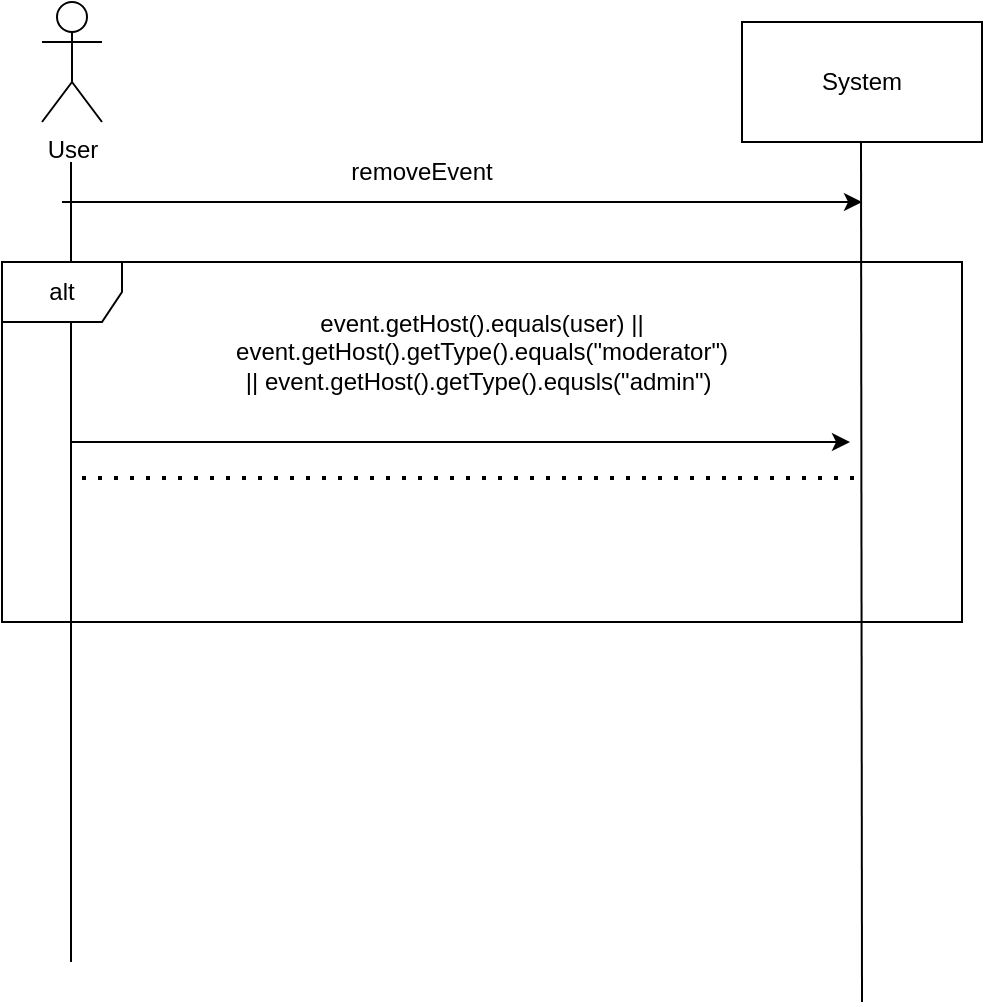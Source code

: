 <mxfile version="20.5.1" type="github">
  <diagram id="eNa8KVQijDnwoWJgNHYu" name="Page-1">
    <mxGraphModel dx="1659" dy="762" grid="1" gridSize="10" guides="1" tooltips="1" connect="1" arrows="1" fold="1" page="1" pageScale="1" pageWidth="850" pageHeight="1100" math="0" shadow="0">
      <root>
        <mxCell id="0" />
        <mxCell id="1" parent="0" />
        <mxCell id="sCeqPUKYFTVCUCap1ug5-1" value="User" style="shape=umlActor;verticalLabelPosition=bottom;verticalAlign=top;html=1;outlineConnect=0;" vertex="1" parent="1">
          <mxGeometry x="140" y="60" width="30" height="60" as="geometry" />
        </mxCell>
        <mxCell id="sCeqPUKYFTVCUCap1ug5-2" value="System" style="rounded=0;whiteSpace=wrap;html=1;" vertex="1" parent="1">
          <mxGeometry x="490" y="70" width="120" height="60" as="geometry" />
        </mxCell>
        <mxCell id="sCeqPUKYFTVCUCap1ug5-3" value="" style="endArrow=none;html=1;rounded=0;" edge="1" parent="1">
          <mxGeometry width="50" height="50" relative="1" as="geometry">
            <mxPoint x="154.5" y="540" as="sourcePoint" />
            <mxPoint x="154.5" y="140" as="targetPoint" />
          </mxGeometry>
        </mxCell>
        <mxCell id="sCeqPUKYFTVCUCap1ug5-4" value="" style="endArrow=none;html=1;rounded=0;" edge="1" parent="1">
          <mxGeometry width="50" height="50" relative="1" as="geometry">
            <mxPoint x="550" y="560" as="sourcePoint" />
            <mxPoint x="549.5" y="130" as="targetPoint" />
          </mxGeometry>
        </mxCell>
        <mxCell id="sCeqPUKYFTVCUCap1ug5-5" value="" style="endArrow=classic;html=1;rounded=0;" edge="1" parent="1">
          <mxGeometry width="50" height="50" relative="1" as="geometry">
            <mxPoint x="150" y="160" as="sourcePoint" />
            <mxPoint x="550" y="160" as="targetPoint" />
          </mxGeometry>
        </mxCell>
        <mxCell id="sCeqPUKYFTVCUCap1ug5-6" value="removeEvent" style="text;html=1;strokeColor=none;fillColor=none;align=center;verticalAlign=middle;whiteSpace=wrap;rounded=0;" vertex="1" parent="1">
          <mxGeometry x="300" y="130" width="60" height="30" as="geometry" />
        </mxCell>
        <mxCell id="sCeqPUKYFTVCUCap1ug5-14" value="alt" style="shape=umlFrame;whiteSpace=wrap;html=1;" vertex="1" parent="1">
          <mxGeometry x="120" y="190" width="480" height="180" as="geometry" />
        </mxCell>
        <mxCell id="sCeqPUKYFTVCUCap1ug5-15" value="event.getHost().equals(user) || event.getHost().getType().equals(&quot;moderator&quot;) || event.getHost().getType().equsls(&quot;admin&quot;)&amp;nbsp;" style="text;html=1;strokeColor=none;fillColor=none;align=center;verticalAlign=middle;whiteSpace=wrap;rounded=0;" vertex="1" parent="1">
          <mxGeometry x="330" y="220" width="60" height="30" as="geometry" />
        </mxCell>
        <mxCell id="sCeqPUKYFTVCUCap1ug5-19" value="" style="endArrow=classic;html=1;rounded=0;" edge="1" parent="1">
          <mxGeometry width="50" height="50" relative="1" as="geometry">
            <mxPoint x="155" y="280" as="sourcePoint" />
            <mxPoint x="544" y="280" as="targetPoint" />
          </mxGeometry>
        </mxCell>
        <mxCell id="sCeqPUKYFTVCUCap1ug5-20" value="" style="endArrow=none;dashed=1;html=1;dashPattern=1 3;strokeWidth=2;rounded=0;" edge="1" parent="1">
          <mxGeometry width="50" height="50" relative="1" as="geometry">
            <mxPoint x="160" y="298" as="sourcePoint" />
            <mxPoint x="551" y="298" as="targetPoint" />
          </mxGeometry>
        </mxCell>
      </root>
    </mxGraphModel>
  </diagram>
</mxfile>
